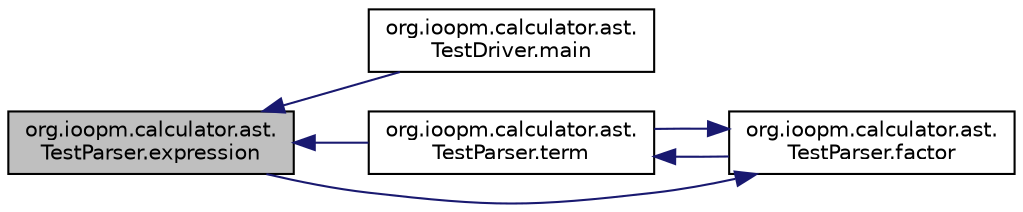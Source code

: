 digraph "org.ioopm.calculator.parser.CalculatorParser.expression"
{
  edge [fontname="Helvetica",fontsize="10",labelfontname="Helvetica",labelfontsize="10"];
  node [fontname="Helvetica",fontsize="10",shape=record];
  rankdir="LR";
  Node12 [label="org.ioopm.calculator.ast.\lTestParser.expression",height=0.2,width=0.4,color="black", fillcolor="grey75", style="filled", fontcolor="black"];
  Node12 -> Node13 [dir="back",color="midnightblue",fontsize="10",style="solid",fontname="Helvetica"];
  Node13 [label="org.ioopm.calculator.ast.\lTestDriver.main",height=0.2,width=0.4,color="black", fillcolor="white", style="filled",URL="$classorg_1_1ioopm_1_1calculator_1_1ast_1_1_test_driver.html#a88a3c4c74e405158e46b9508501ca85d"];
  Node12 -> Node14 [dir="back",color="midnightblue",fontsize="10",style="solid",fontname="Helvetica"];
  Node14 [label="org.ioopm.calculator.ast.\lTestParser.term",height=0.2,width=0.4,color="black", fillcolor="white", style="filled",URL="$classorg_1_1ioopm_1_1calculator_1_1ast_1_1_test_parser.html#adf7ba12e38942c4ae5d1ac6d5a6b37bb"];
  Node14 -> Node15 [dir="back",color="midnightblue",fontsize="10",style="solid",fontname="Helvetica"];
  Node15 [label="org.ioopm.calculator.ast.\lTestParser.factor",height=0.2,width=0.4,color="black", fillcolor="white", style="filled",URL="$classorg_1_1ioopm_1_1calculator_1_1ast_1_1_test_parser.html#a849c1fd4a0ef39db66655d927d187555"];
  Node15 -> Node12 [dir="back",color="midnightblue",fontsize="10",style="solid",fontname="Helvetica"];
  Node15 -> Node14 [dir="back",color="midnightblue",fontsize="10",style="solid",fontname="Helvetica"];
}
